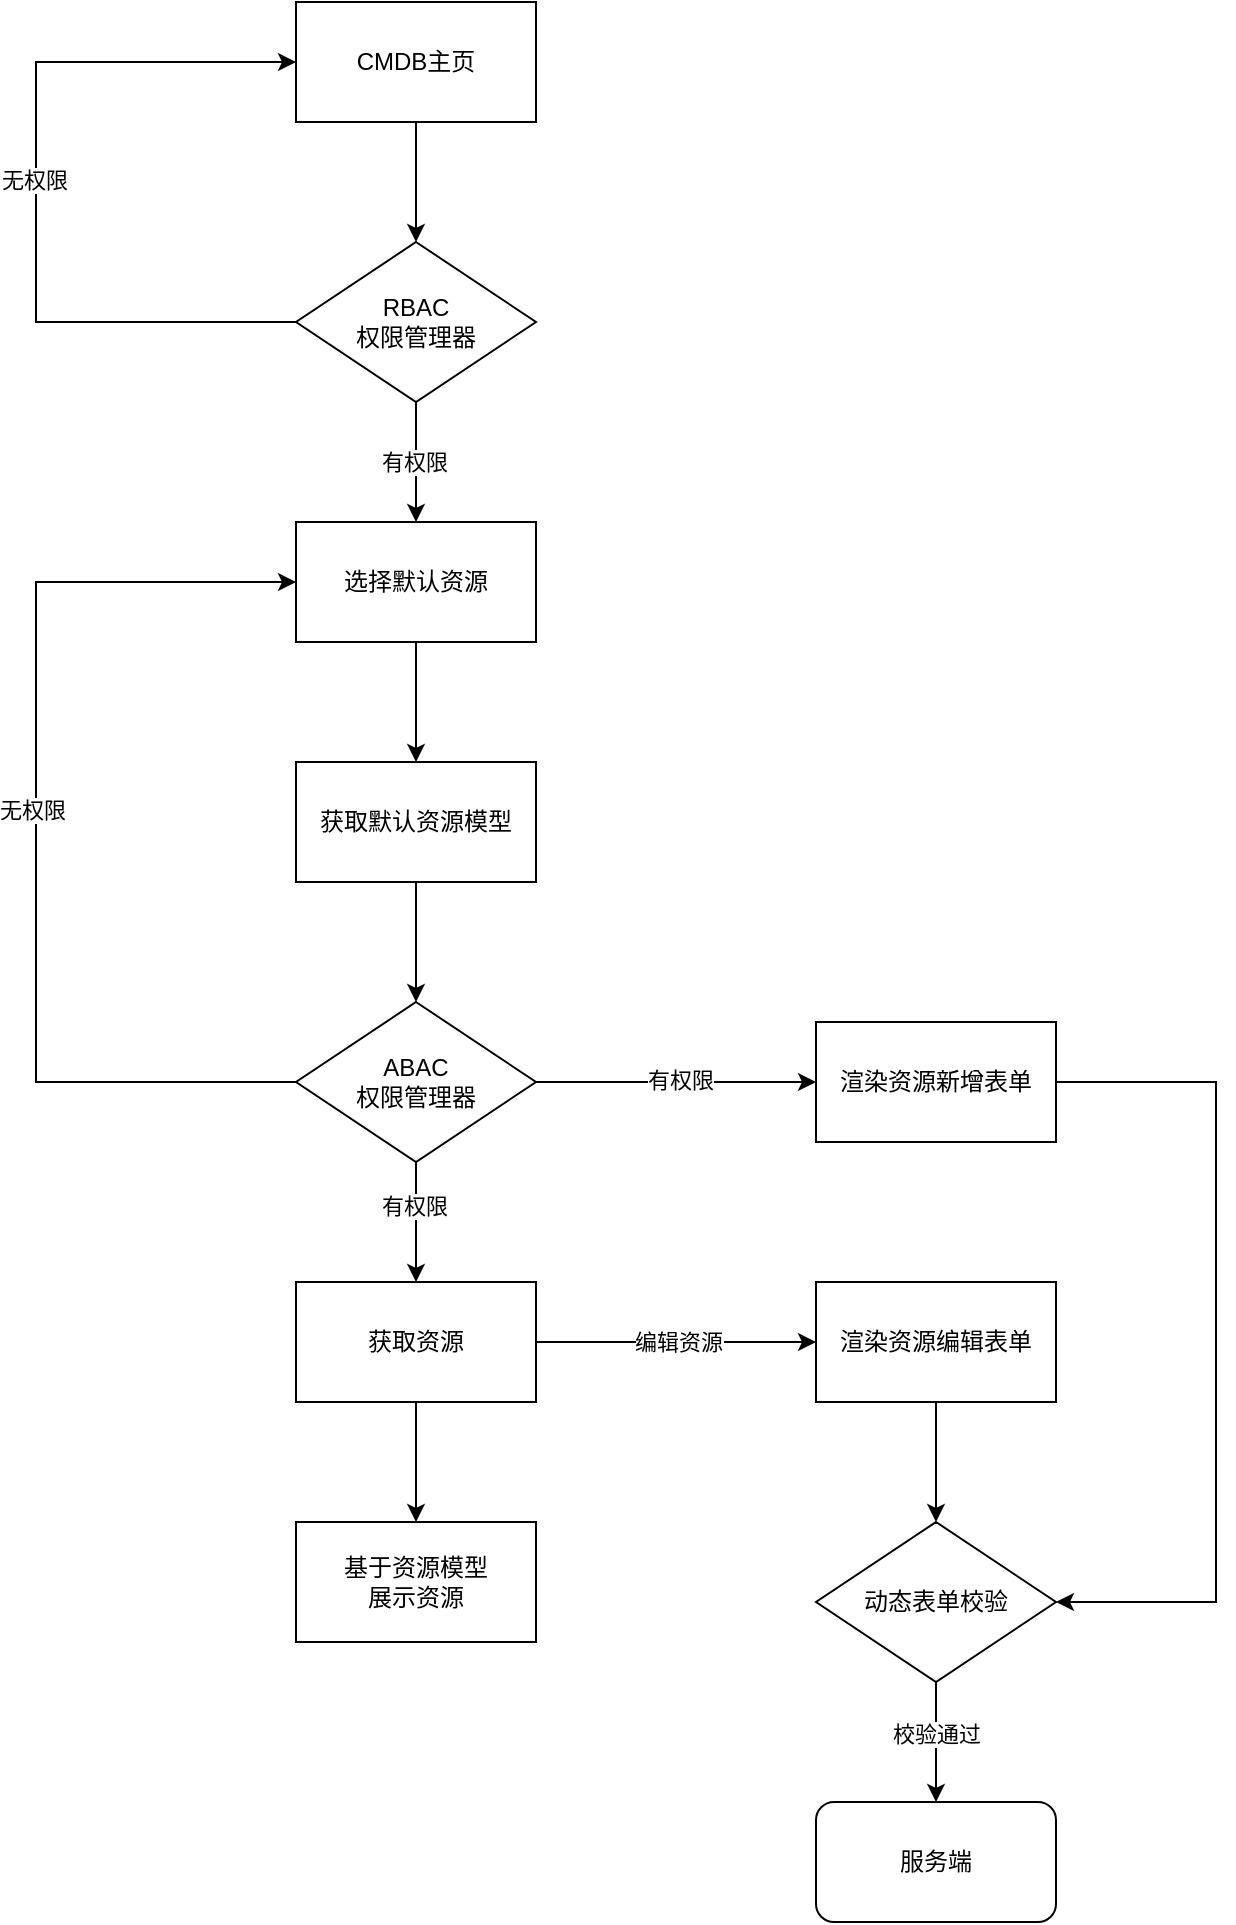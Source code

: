 <mxfile version="24.7.6">
  <diagram name="第 1 页" id="kwlmULJ9phesYLVNktoo">
    <mxGraphModel dx="1426" dy="2391" grid="1" gridSize="10" guides="1" tooltips="1" connect="1" arrows="1" fold="1" page="1" pageScale="1" pageWidth="1200" pageHeight="1600" math="0" shadow="0">
      <root>
        <mxCell id="0" />
        <mxCell id="1" parent="0" />
        <mxCell id="3SeGYso6IprR8EsJTdrO-3" style="edgeStyle=orthogonalEdgeStyle;rounded=0;orthogonalLoop=1;jettySize=auto;html=1;exitX=0.5;exitY=1;exitDx=0;exitDy=0;entryX=0.5;entryY=0;entryDx=0;entryDy=0;" edge="1" parent="1" source="aPcUHA9ml7HtjI_VVoBi-1" target="3SeGYso6IprR8EsJTdrO-1">
          <mxGeometry relative="1" as="geometry" />
        </mxCell>
        <mxCell id="aPcUHA9ml7HtjI_VVoBi-1" value="选择默认资源" style="rounded=0;whiteSpace=wrap;html=1;" parent="1" vertex="1">
          <mxGeometry x="520" y="250" width="120" height="60" as="geometry" />
        </mxCell>
        <mxCell id="3SeGYso6IprR8EsJTdrO-4" style="edgeStyle=orthogonalEdgeStyle;rounded=0;orthogonalLoop=1;jettySize=auto;html=1;exitX=0.5;exitY=1;exitDx=0;exitDy=0;entryX=0.5;entryY=0;entryDx=0;entryDy=0;" edge="1" parent="1" source="3SeGYso6IprR8EsJTdrO-1" target="3SeGYso6IprR8EsJTdrO-2">
          <mxGeometry relative="1" as="geometry" />
        </mxCell>
        <mxCell id="3SeGYso6IprR8EsJTdrO-1" value="获取默认资源模型" style="rounded=0;whiteSpace=wrap;html=1;" vertex="1" parent="1">
          <mxGeometry x="520" y="370" width="120" height="60" as="geometry" />
        </mxCell>
        <mxCell id="3SeGYso6IprR8EsJTdrO-6" style="edgeStyle=orthogonalEdgeStyle;rounded=0;orthogonalLoop=1;jettySize=auto;html=1;exitX=0;exitY=0.5;exitDx=0;exitDy=0;entryX=0;entryY=0.5;entryDx=0;entryDy=0;" edge="1" parent="1" source="3SeGYso6IprR8EsJTdrO-2" target="aPcUHA9ml7HtjI_VVoBi-1">
          <mxGeometry relative="1" as="geometry">
            <Array as="points">
              <mxPoint x="390" y="530" />
              <mxPoint x="390" y="280" />
            </Array>
          </mxGeometry>
        </mxCell>
        <mxCell id="3SeGYso6IprR8EsJTdrO-8" value="无权限" style="edgeLabel;html=1;align=center;verticalAlign=middle;resizable=0;points=[];" vertex="1" connectable="0" parent="3SeGYso6IprR8EsJTdrO-6">
          <mxGeometry x="0.043" y="2" relative="1" as="geometry">
            <mxPoint as="offset" />
          </mxGeometry>
        </mxCell>
        <mxCell id="3SeGYso6IprR8EsJTdrO-7" style="edgeStyle=orthogonalEdgeStyle;rounded=0;orthogonalLoop=1;jettySize=auto;html=1;exitX=0.5;exitY=1;exitDx=0;exitDy=0;entryX=0.5;entryY=0;entryDx=0;entryDy=0;" edge="1" parent="1" source="3SeGYso6IprR8EsJTdrO-2" target="3SeGYso6IprR8EsJTdrO-5">
          <mxGeometry relative="1" as="geometry" />
        </mxCell>
        <mxCell id="3SeGYso6IprR8EsJTdrO-9" value="有权限" style="edgeLabel;html=1;align=center;verticalAlign=middle;resizable=0;points=[];" vertex="1" connectable="0" parent="3SeGYso6IprR8EsJTdrO-7">
          <mxGeometry x="-0.267" y="-1" relative="1" as="geometry">
            <mxPoint as="offset" />
          </mxGeometry>
        </mxCell>
        <mxCell id="3SeGYso6IprR8EsJTdrO-30" style="edgeStyle=orthogonalEdgeStyle;rounded=0;orthogonalLoop=1;jettySize=auto;html=1;exitX=1;exitY=0.5;exitDx=0;exitDy=0;entryX=0;entryY=0.5;entryDx=0;entryDy=0;" edge="1" parent="1" source="3SeGYso6IprR8EsJTdrO-2" target="3SeGYso6IprR8EsJTdrO-29">
          <mxGeometry relative="1" as="geometry" />
        </mxCell>
        <mxCell id="3SeGYso6IprR8EsJTdrO-32" value="有权限" style="edgeLabel;html=1;align=center;verticalAlign=middle;resizable=0;points=[];" vertex="1" connectable="0" parent="3SeGYso6IprR8EsJTdrO-30">
          <mxGeometry x="0.029" y="1" relative="1" as="geometry">
            <mxPoint as="offset" />
          </mxGeometry>
        </mxCell>
        <mxCell id="3SeGYso6IprR8EsJTdrO-2" value="ABAC&lt;div&gt;权限管理器&lt;/div&gt;" style="rhombus;whiteSpace=wrap;html=1;" vertex="1" parent="1">
          <mxGeometry x="520" y="490" width="120" height="80" as="geometry" />
        </mxCell>
        <mxCell id="3SeGYso6IprR8EsJTdrO-11" style="edgeStyle=orthogonalEdgeStyle;rounded=0;orthogonalLoop=1;jettySize=auto;html=1;exitX=0.5;exitY=1;exitDx=0;exitDy=0;entryX=0.5;entryY=0;entryDx=0;entryDy=0;" edge="1" parent="1" source="3SeGYso6IprR8EsJTdrO-5" target="3SeGYso6IprR8EsJTdrO-10">
          <mxGeometry relative="1" as="geometry" />
        </mxCell>
        <mxCell id="3SeGYso6IprR8EsJTdrO-27" style="edgeStyle=orthogonalEdgeStyle;rounded=0;orthogonalLoop=1;jettySize=auto;html=1;exitX=1;exitY=0.5;exitDx=0;exitDy=0;entryX=0;entryY=0.5;entryDx=0;entryDy=0;" edge="1" parent="1" source="3SeGYso6IprR8EsJTdrO-5" target="3SeGYso6IprR8EsJTdrO-20">
          <mxGeometry relative="1" as="geometry" />
        </mxCell>
        <mxCell id="3SeGYso6IprR8EsJTdrO-28" value="编辑资源" style="edgeLabel;html=1;align=center;verticalAlign=middle;resizable=0;points=[];" vertex="1" connectable="0" parent="3SeGYso6IprR8EsJTdrO-27">
          <mxGeometry x="0.014" y="-2" relative="1" as="geometry">
            <mxPoint y="-2" as="offset" />
          </mxGeometry>
        </mxCell>
        <mxCell id="3SeGYso6IprR8EsJTdrO-5" value="获取资源" style="rounded=0;whiteSpace=wrap;html=1;" vertex="1" parent="1">
          <mxGeometry x="520" y="630" width="120" height="60" as="geometry" />
        </mxCell>
        <mxCell id="3SeGYso6IprR8EsJTdrO-10" value="基于资源模型&lt;div&gt;展示资源&lt;/div&gt;" style="rounded=0;whiteSpace=wrap;html=1;" vertex="1" parent="1">
          <mxGeometry x="520" y="750" width="120" height="60" as="geometry" />
        </mxCell>
        <mxCell id="3SeGYso6IprR8EsJTdrO-14" style="edgeStyle=orthogonalEdgeStyle;rounded=0;orthogonalLoop=1;jettySize=auto;html=1;exitX=0.5;exitY=1;exitDx=0;exitDy=0;entryX=0.5;entryY=0;entryDx=0;entryDy=0;" edge="1" parent="1" source="3SeGYso6IprR8EsJTdrO-12" target="3SeGYso6IprR8EsJTdrO-13">
          <mxGeometry relative="1" as="geometry" />
        </mxCell>
        <mxCell id="3SeGYso6IprR8EsJTdrO-12" value="CMDB主页" style="rounded=0;whiteSpace=wrap;html=1;" vertex="1" parent="1">
          <mxGeometry x="520" y="-10" width="120" height="60" as="geometry" />
        </mxCell>
        <mxCell id="3SeGYso6IprR8EsJTdrO-15" style="edgeStyle=orthogonalEdgeStyle;rounded=0;orthogonalLoop=1;jettySize=auto;html=1;exitX=0.5;exitY=1;exitDx=0;exitDy=0;entryX=0.5;entryY=0;entryDx=0;entryDy=0;" edge="1" parent="1" source="3SeGYso6IprR8EsJTdrO-13" target="aPcUHA9ml7HtjI_VVoBi-1">
          <mxGeometry relative="1" as="geometry" />
        </mxCell>
        <mxCell id="3SeGYso6IprR8EsJTdrO-16" value="有权限" style="edgeLabel;html=1;align=center;verticalAlign=middle;resizable=0;points=[];" vertex="1" connectable="0" parent="3SeGYso6IprR8EsJTdrO-15">
          <mxGeometry y="-1" relative="1" as="geometry">
            <mxPoint as="offset" />
          </mxGeometry>
        </mxCell>
        <mxCell id="3SeGYso6IprR8EsJTdrO-17" style="edgeStyle=orthogonalEdgeStyle;rounded=0;orthogonalLoop=1;jettySize=auto;html=1;exitX=0;exitY=0.5;exitDx=0;exitDy=0;entryX=0;entryY=0.5;entryDx=0;entryDy=0;" edge="1" parent="1" source="3SeGYso6IprR8EsJTdrO-13" target="3SeGYso6IprR8EsJTdrO-12">
          <mxGeometry relative="1" as="geometry">
            <Array as="points">
              <mxPoint x="390" y="150" />
              <mxPoint x="390" y="20" />
            </Array>
          </mxGeometry>
        </mxCell>
        <mxCell id="3SeGYso6IprR8EsJTdrO-18" value="无权限" style="edgeLabel;html=1;align=center;verticalAlign=middle;resizable=0;points=[];" vertex="1" connectable="0" parent="3SeGYso6IprR8EsJTdrO-17">
          <mxGeometry x="0.031" y="1" relative="1" as="geometry">
            <mxPoint as="offset" />
          </mxGeometry>
        </mxCell>
        <mxCell id="3SeGYso6IprR8EsJTdrO-13" value="RBAC&lt;div&gt;权限管理器&lt;/div&gt;" style="rhombus;whiteSpace=wrap;html=1;" vertex="1" parent="1">
          <mxGeometry x="520" y="110" width="120" height="80" as="geometry" />
        </mxCell>
        <mxCell id="3SeGYso6IprR8EsJTdrO-37" style="edgeStyle=orthogonalEdgeStyle;rounded=0;orthogonalLoop=1;jettySize=auto;html=1;exitX=0.5;exitY=1;exitDx=0;exitDy=0;entryX=0.5;entryY=0;entryDx=0;entryDy=0;" edge="1" parent="1" source="3SeGYso6IprR8EsJTdrO-20" target="3SeGYso6IprR8EsJTdrO-36">
          <mxGeometry relative="1" as="geometry" />
        </mxCell>
        <mxCell id="3SeGYso6IprR8EsJTdrO-20" value="渲染&lt;span style=&quot;background-color: initial;&quot;&gt;资源编辑表单&lt;/span&gt;" style="rounded=0;whiteSpace=wrap;html=1;" vertex="1" parent="1">
          <mxGeometry x="780" y="630" width="120" height="60" as="geometry" />
        </mxCell>
        <mxCell id="3SeGYso6IprR8EsJTdrO-38" style="edgeStyle=orthogonalEdgeStyle;rounded=0;orthogonalLoop=1;jettySize=auto;html=1;exitX=1;exitY=0.5;exitDx=0;exitDy=0;entryX=1;entryY=0.5;entryDx=0;entryDy=0;" edge="1" parent="1" source="3SeGYso6IprR8EsJTdrO-29" target="3SeGYso6IprR8EsJTdrO-36">
          <mxGeometry relative="1" as="geometry">
            <Array as="points">
              <mxPoint x="980" y="530" />
              <mxPoint x="980" y="790" />
            </Array>
          </mxGeometry>
        </mxCell>
        <mxCell id="3SeGYso6IprR8EsJTdrO-29" value="渲染资源新增表单" style="rounded=0;whiteSpace=wrap;html=1;" vertex="1" parent="1">
          <mxGeometry x="780" y="500" width="120" height="60" as="geometry" />
        </mxCell>
        <mxCell id="3SeGYso6IprR8EsJTdrO-40" style="edgeStyle=orthogonalEdgeStyle;rounded=0;orthogonalLoop=1;jettySize=auto;html=1;exitX=0.5;exitY=1;exitDx=0;exitDy=0;entryX=0.5;entryY=0;entryDx=0;entryDy=0;" edge="1" parent="1" source="3SeGYso6IprR8EsJTdrO-36" target="3SeGYso6IprR8EsJTdrO-39">
          <mxGeometry relative="1" as="geometry" />
        </mxCell>
        <mxCell id="3SeGYso6IprR8EsJTdrO-41" value="校验通过" style="edgeLabel;html=1;align=center;verticalAlign=middle;resizable=0;points=[];" vertex="1" connectable="0" parent="3SeGYso6IprR8EsJTdrO-40">
          <mxGeometry x="-0.133" y="3" relative="1" as="geometry">
            <mxPoint x="-3" as="offset" />
          </mxGeometry>
        </mxCell>
        <mxCell id="3SeGYso6IprR8EsJTdrO-36" value="动态表单校验" style="rhombus;whiteSpace=wrap;html=1;" vertex="1" parent="1">
          <mxGeometry x="780" y="750" width="120" height="80" as="geometry" />
        </mxCell>
        <mxCell id="3SeGYso6IprR8EsJTdrO-39" value="服务端" style="rounded=1;whiteSpace=wrap;html=1;" vertex="1" parent="1">
          <mxGeometry x="780" y="890" width="120" height="60" as="geometry" />
        </mxCell>
      </root>
    </mxGraphModel>
  </diagram>
</mxfile>
